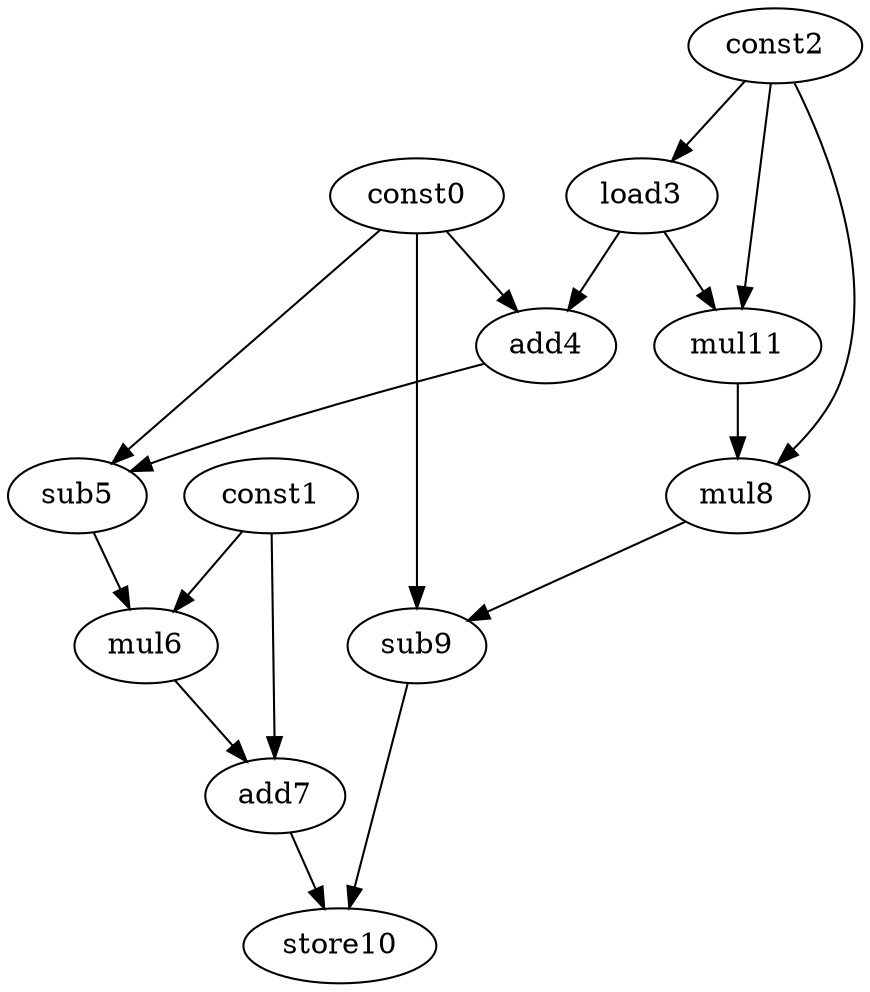 digraph G { 
const0[opcode=const]; 
const1[opcode=const]; 
const2[opcode=const]; 
load3[opcode=load]; 
add4[opcode=add]; 
sub5[opcode=sub]; 
mul6[opcode=mul]; 
add7[opcode=add]; 
mul8[opcode=mul]; 
sub9[opcode=sub]; 
store10[opcode=store]; 
mul11[opcode=mul]; 
const2->load3[operand=0];
const0->add4[operand=0];
load3->add4[operand=1];
const2->mul11[operand=0];
load3->mul11[operand=1];
const0->sub5[operand=0];
add4->sub5[operand=1];
const2->mul8[operand=0];
mul11->mul8[operand=1];
const1->mul6[operand=0];
sub5->mul6[operand=1];
mul8->sub9[operand=0];
const0->sub9[operand=1];
const1->add7[operand=0];
mul6->add7[operand=1];
add7->store10[operand=0];
sub9->store10[operand=1];
}
